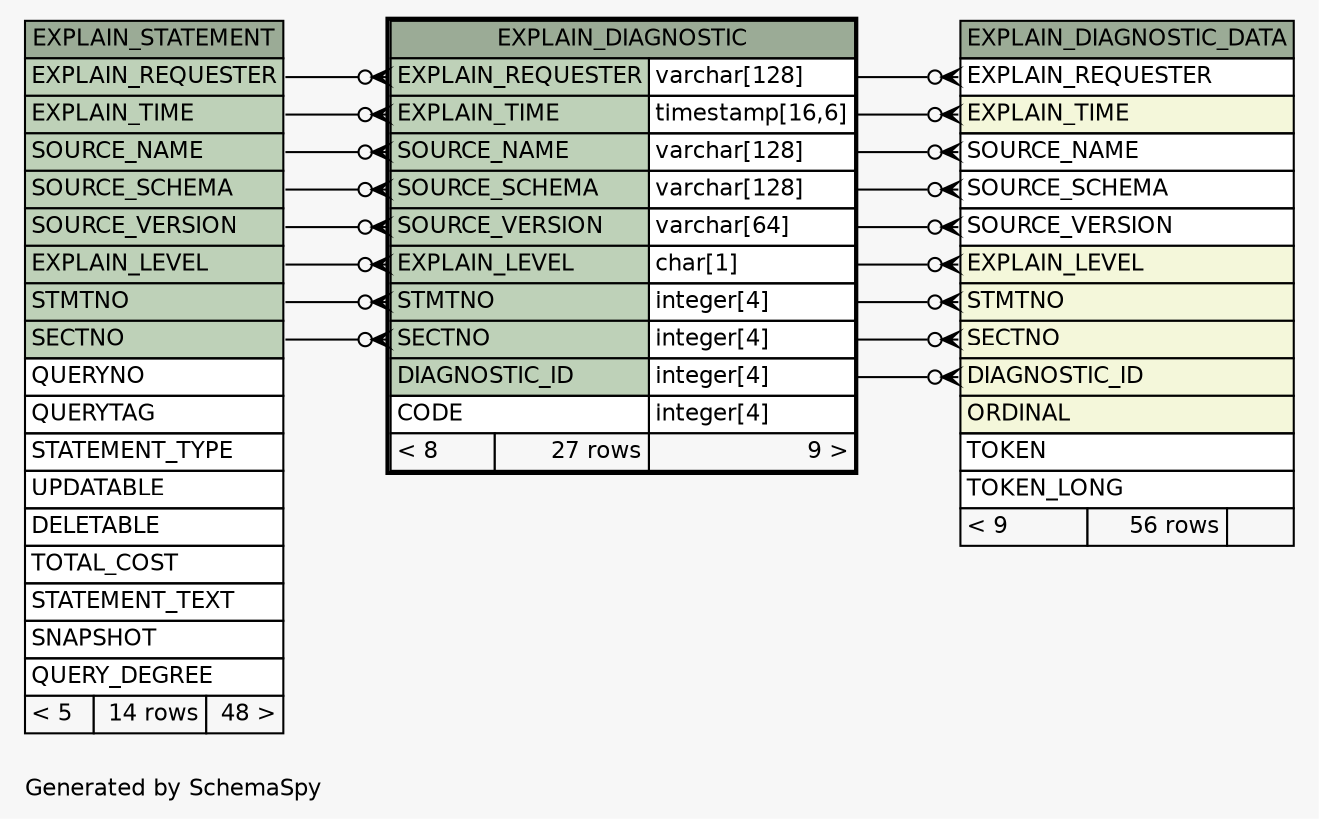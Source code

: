 // dot 2.38.0 on Windows 10 10.0
// SchemaSpy rev Unknown
digraph "oneDegreeRelationshipsDiagram" {
  graph [
    rankdir="RL"
    bgcolor="#f7f7f7"
    label="\nGenerated by SchemaSpy"
    labeljust="l"
    nodesep="0.18"
    ranksep="0.46"
    fontname="Helvetica"
    fontsize="11"
  ];
  node [
    fontname="Helvetica"
    fontsize="11"
    shape="plaintext"
  ];
  edge [
    arrowsize="0.8"
  ];
  "EXPLAIN_DIAGNOSTIC":"EXPLAIN_LEVEL":w -> "EXPLAIN_STATEMENT":"EXPLAIN_LEVEL":e [arrowhead=none dir=back arrowtail=crowodot];
  "EXPLAIN_DIAGNOSTIC":"EXPLAIN_REQUESTER":w -> "EXPLAIN_STATEMENT":"EXPLAIN_REQUESTER":e [arrowhead=none dir=back arrowtail=crowodot];
  "EXPLAIN_DIAGNOSTIC":"EXPLAIN_TIME":w -> "EXPLAIN_STATEMENT":"EXPLAIN_TIME":e [arrowhead=none dir=back arrowtail=crowodot];
  "EXPLAIN_DIAGNOSTIC":"SECTNO":w -> "EXPLAIN_STATEMENT":"SECTNO":e [arrowhead=none dir=back arrowtail=crowodot];
  "EXPLAIN_DIAGNOSTIC":"SOURCE_NAME":w -> "EXPLAIN_STATEMENT":"SOURCE_NAME":e [arrowhead=none dir=back arrowtail=crowodot];
  "EXPLAIN_DIAGNOSTIC":"SOURCE_SCHEMA":w -> "EXPLAIN_STATEMENT":"SOURCE_SCHEMA":e [arrowhead=none dir=back arrowtail=crowodot];
  "EXPLAIN_DIAGNOSTIC":"SOURCE_VERSION":w -> "EXPLAIN_STATEMENT":"SOURCE_VERSION":e [arrowhead=none dir=back arrowtail=crowodot];
  "EXPLAIN_DIAGNOSTIC":"STMTNO":w -> "EXPLAIN_STATEMENT":"STMTNO":e [arrowhead=none dir=back arrowtail=crowodot];
  "EXPLAIN_DIAGNOSTIC_DATA":"DIAGNOSTIC_ID":w -> "EXPLAIN_DIAGNOSTIC":"DIAGNOSTIC_ID.type":e [arrowhead=none dir=back arrowtail=crowodot];
  "EXPLAIN_DIAGNOSTIC_DATA":"EXPLAIN_LEVEL":w -> "EXPLAIN_DIAGNOSTIC":"EXPLAIN_LEVEL.type":e [arrowhead=none dir=back arrowtail=crowodot];
  "EXPLAIN_DIAGNOSTIC_DATA":"EXPLAIN_REQUESTER":w -> "EXPLAIN_DIAGNOSTIC":"EXPLAIN_REQUESTER.type":e [arrowhead=none dir=back arrowtail=crowodot];
  "EXPLAIN_DIAGNOSTIC_DATA":"EXPLAIN_TIME":w -> "EXPLAIN_DIAGNOSTIC":"EXPLAIN_TIME.type":e [arrowhead=none dir=back arrowtail=crowodot];
  "EXPLAIN_DIAGNOSTIC_DATA":"SECTNO":w -> "EXPLAIN_DIAGNOSTIC":"SECTNO.type":e [arrowhead=none dir=back arrowtail=crowodot];
  "EXPLAIN_DIAGNOSTIC_DATA":"SOURCE_NAME":w -> "EXPLAIN_DIAGNOSTIC":"SOURCE_NAME.type":e [arrowhead=none dir=back arrowtail=crowodot];
  "EXPLAIN_DIAGNOSTIC_DATA":"SOURCE_SCHEMA":w -> "EXPLAIN_DIAGNOSTIC":"SOURCE_SCHEMA.type":e [arrowhead=none dir=back arrowtail=crowodot];
  "EXPLAIN_DIAGNOSTIC_DATA":"SOURCE_VERSION":w -> "EXPLAIN_DIAGNOSTIC":"SOURCE_VERSION.type":e [arrowhead=none dir=back arrowtail=crowodot];
  "EXPLAIN_DIAGNOSTIC_DATA":"STMTNO":w -> "EXPLAIN_DIAGNOSTIC":"STMTNO.type":e [arrowhead=none dir=back arrowtail=crowodot];
  "EXPLAIN_DIAGNOSTIC" [
    label=<
    <TABLE BORDER="2" CELLBORDER="1" CELLSPACING="0" BGCOLOR="#ffffff">
      <TR><TD COLSPAN="3" BGCOLOR="#9bab96" ALIGN="CENTER">EXPLAIN_DIAGNOSTIC</TD></TR>
      <TR><TD PORT="EXPLAIN_REQUESTER" COLSPAN="2" BGCOLOR="#bed1b8" ALIGN="LEFT">EXPLAIN_REQUESTER</TD><TD PORT="EXPLAIN_REQUESTER.type" ALIGN="LEFT">varchar[128]</TD></TR>
      <TR><TD PORT="EXPLAIN_TIME" COLSPAN="2" BGCOLOR="#bed1b8" ALIGN="LEFT">EXPLAIN_TIME</TD><TD PORT="EXPLAIN_TIME.type" ALIGN="LEFT">timestamp[16,6]</TD></TR>
      <TR><TD PORT="SOURCE_NAME" COLSPAN="2" BGCOLOR="#bed1b8" ALIGN="LEFT">SOURCE_NAME</TD><TD PORT="SOURCE_NAME.type" ALIGN="LEFT">varchar[128]</TD></TR>
      <TR><TD PORT="SOURCE_SCHEMA" COLSPAN="2" BGCOLOR="#bed1b8" ALIGN="LEFT">SOURCE_SCHEMA</TD><TD PORT="SOURCE_SCHEMA.type" ALIGN="LEFT">varchar[128]</TD></TR>
      <TR><TD PORT="SOURCE_VERSION" COLSPAN="2" BGCOLOR="#bed1b8" ALIGN="LEFT">SOURCE_VERSION</TD><TD PORT="SOURCE_VERSION.type" ALIGN="LEFT">varchar[64]</TD></TR>
      <TR><TD PORT="EXPLAIN_LEVEL" COLSPAN="2" BGCOLOR="#bed1b8" ALIGN="LEFT">EXPLAIN_LEVEL</TD><TD PORT="EXPLAIN_LEVEL.type" ALIGN="LEFT">char[1]</TD></TR>
      <TR><TD PORT="STMTNO" COLSPAN="2" BGCOLOR="#bed1b8" ALIGN="LEFT">STMTNO</TD><TD PORT="STMTNO.type" ALIGN="LEFT">integer[4]</TD></TR>
      <TR><TD PORT="SECTNO" COLSPAN="2" BGCOLOR="#bed1b8" ALIGN="LEFT">SECTNO</TD><TD PORT="SECTNO.type" ALIGN="LEFT">integer[4]</TD></TR>
      <TR><TD PORT="DIAGNOSTIC_ID" COLSPAN="2" BGCOLOR="#bed1b8" ALIGN="LEFT">DIAGNOSTIC_ID</TD><TD PORT="DIAGNOSTIC_ID.type" ALIGN="LEFT">integer[4]</TD></TR>
      <TR><TD PORT="CODE" COLSPAN="2" ALIGN="LEFT">CODE</TD><TD PORT="CODE.type" ALIGN="LEFT">integer[4]</TD></TR>
      <TR><TD ALIGN="LEFT" BGCOLOR="#f7f7f7">&lt; 8</TD><TD ALIGN="RIGHT" BGCOLOR="#f7f7f7">27 rows</TD><TD ALIGN="RIGHT" BGCOLOR="#f7f7f7">9 &gt;</TD></TR>
    </TABLE>>
    URL="EXPLAIN_DIAGNOSTIC.html"
    tooltip="EXPLAIN_DIAGNOSTIC"
  ];
  "EXPLAIN_DIAGNOSTIC_DATA" [
    label=<
    <TABLE BORDER="0" CELLBORDER="1" CELLSPACING="0" BGCOLOR="#ffffff">
      <TR><TD COLSPAN="3" BGCOLOR="#9bab96" ALIGN="CENTER">EXPLAIN_DIAGNOSTIC_DATA</TD></TR>
      <TR><TD PORT="EXPLAIN_REQUESTER" COLSPAN="3" ALIGN="LEFT">EXPLAIN_REQUESTER</TD></TR>
      <TR><TD PORT="EXPLAIN_TIME" COLSPAN="3" BGCOLOR="#f4f7da" ALIGN="LEFT">EXPLAIN_TIME</TD></TR>
      <TR><TD PORT="SOURCE_NAME" COLSPAN="3" ALIGN="LEFT">SOURCE_NAME</TD></TR>
      <TR><TD PORT="SOURCE_SCHEMA" COLSPAN="3" ALIGN="LEFT">SOURCE_SCHEMA</TD></TR>
      <TR><TD PORT="SOURCE_VERSION" COLSPAN="3" ALIGN="LEFT">SOURCE_VERSION</TD></TR>
      <TR><TD PORT="EXPLAIN_LEVEL" COLSPAN="3" BGCOLOR="#f4f7da" ALIGN="LEFT">EXPLAIN_LEVEL</TD></TR>
      <TR><TD PORT="STMTNO" COLSPAN="3" BGCOLOR="#f4f7da" ALIGN="LEFT">STMTNO</TD></TR>
      <TR><TD PORT="SECTNO" COLSPAN="3" BGCOLOR="#f4f7da" ALIGN="LEFT">SECTNO</TD></TR>
      <TR><TD PORT="DIAGNOSTIC_ID" COLSPAN="3" BGCOLOR="#f4f7da" ALIGN="LEFT">DIAGNOSTIC_ID</TD></TR>
      <TR><TD PORT="ORDINAL" COLSPAN="3" BGCOLOR="#f4f7da" ALIGN="LEFT">ORDINAL</TD></TR>
      <TR><TD PORT="TOKEN" COLSPAN="3" ALIGN="LEFT">TOKEN</TD></TR>
      <TR><TD PORT="TOKEN_LONG" COLSPAN="3" ALIGN="LEFT">TOKEN_LONG</TD></TR>
      <TR><TD ALIGN="LEFT" BGCOLOR="#f7f7f7">&lt; 9</TD><TD ALIGN="RIGHT" BGCOLOR="#f7f7f7">56 rows</TD><TD ALIGN="RIGHT" BGCOLOR="#f7f7f7">  </TD></TR>
    </TABLE>>
    URL="EXPLAIN_DIAGNOSTIC_DATA.html"
    tooltip="EXPLAIN_DIAGNOSTIC_DATA"
  ];
  "EXPLAIN_STATEMENT" [
    label=<
    <TABLE BORDER="0" CELLBORDER="1" CELLSPACING="0" BGCOLOR="#ffffff">
      <TR><TD COLSPAN="3" BGCOLOR="#9bab96" ALIGN="CENTER">EXPLAIN_STATEMENT</TD></TR>
      <TR><TD PORT="EXPLAIN_REQUESTER" COLSPAN="3" BGCOLOR="#bed1b8" ALIGN="LEFT">EXPLAIN_REQUESTER</TD></TR>
      <TR><TD PORT="EXPLAIN_TIME" COLSPAN="3" BGCOLOR="#bed1b8" ALIGN="LEFT">EXPLAIN_TIME</TD></TR>
      <TR><TD PORT="SOURCE_NAME" COLSPAN="3" BGCOLOR="#bed1b8" ALIGN="LEFT">SOURCE_NAME</TD></TR>
      <TR><TD PORT="SOURCE_SCHEMA" COLSPAN="3" BGCOLOR="#bed1b8" ALIGN="LEFT">SOURCE_SCHEMA</TD></TR>
      <TR><TD PORT="SOURCE_VERSION" COLSPAN="3" BGCOLOR="#bed1b8" ALIGN="LEFT">SOURCE_VERSION</TD></TR>
      <TR><TD PORT="EXPLAIN_LEVEL" COLSPAN="3" BGCOLOR="#bed1b8" ALIGN="LEFT">EXPLAIN_LEVEL</TD></TR>
      <TR><TD PORT="STMTNO" COLSPAN="3" BGCOLOR="#bed1b8" ALIGN="LEFT">STMTNO</TD></TR>
      <TR><TD PORT="SECTNO" COLSPAN="3" BGCOLOR="#bed1b8" ALIGN="LEFT">SECTNO</TD></TR>
      <TR><TD PORT="QUERYNO" COLSPAN="3" ALIGN="LEFT">QUERYNO</TD></TR>
      <TR><TD PORT="QUERYTAG" COLSPAN="3" ALIGN="LEFT">QUERYTAG</TD></TR>
      <TR><TD PORT="STATEMENT_TYPE" COLSPAN="3" ALIGN="LEFT">STATEMENT_TYPE</TD></TR>
      <TR><TD PORT="UPDATABLE" COLSPAN="3" ALIGN="LEFT">UPDATABLE</TD></TR>
      <TR><TD PORT="DELETABLE" COLSPAN="3" ALIGN="LEFT">DELETABLE</TD></TR>
      <TR><TD PORT="TOTAL_COST" COLSPAN="3" ALIGN="LEFT">TOTAL_COST</TD></TR>
      <TR><TD PORT="STATEMENT_TEXT" COLSPAN="3" ALIGN="LEFT">STATEMENT_TEXT</TD></TR>
      <TR><TD PORT="SNAPSHOT" COLSPAN="3" ALIGN="LEFT">SNAPSHOT</TD></TR>
      <TR><TD PORT="QUERY_DEGREE" COLSPAN="3" ALIGN="LEFT">QUERY_DEGREE</TD></TR>
      <TR><TD ALIGN="LEFT" BGCOLOR="#f7f7f7">&lt; 5</TD><TD ALIGN="RIGHT" BGCOLOR="#f7f7f7">14 rows</TD><TD ALIGN="RIGHT" BGCOLOR="#f7f7f7">48 &gt;</TD></TR>
    </TABLE>>
    URL="EXPLAIN_STATEMENT.html"
    tooltip="EXPLAIN_STATEMENT"
  ];
}

